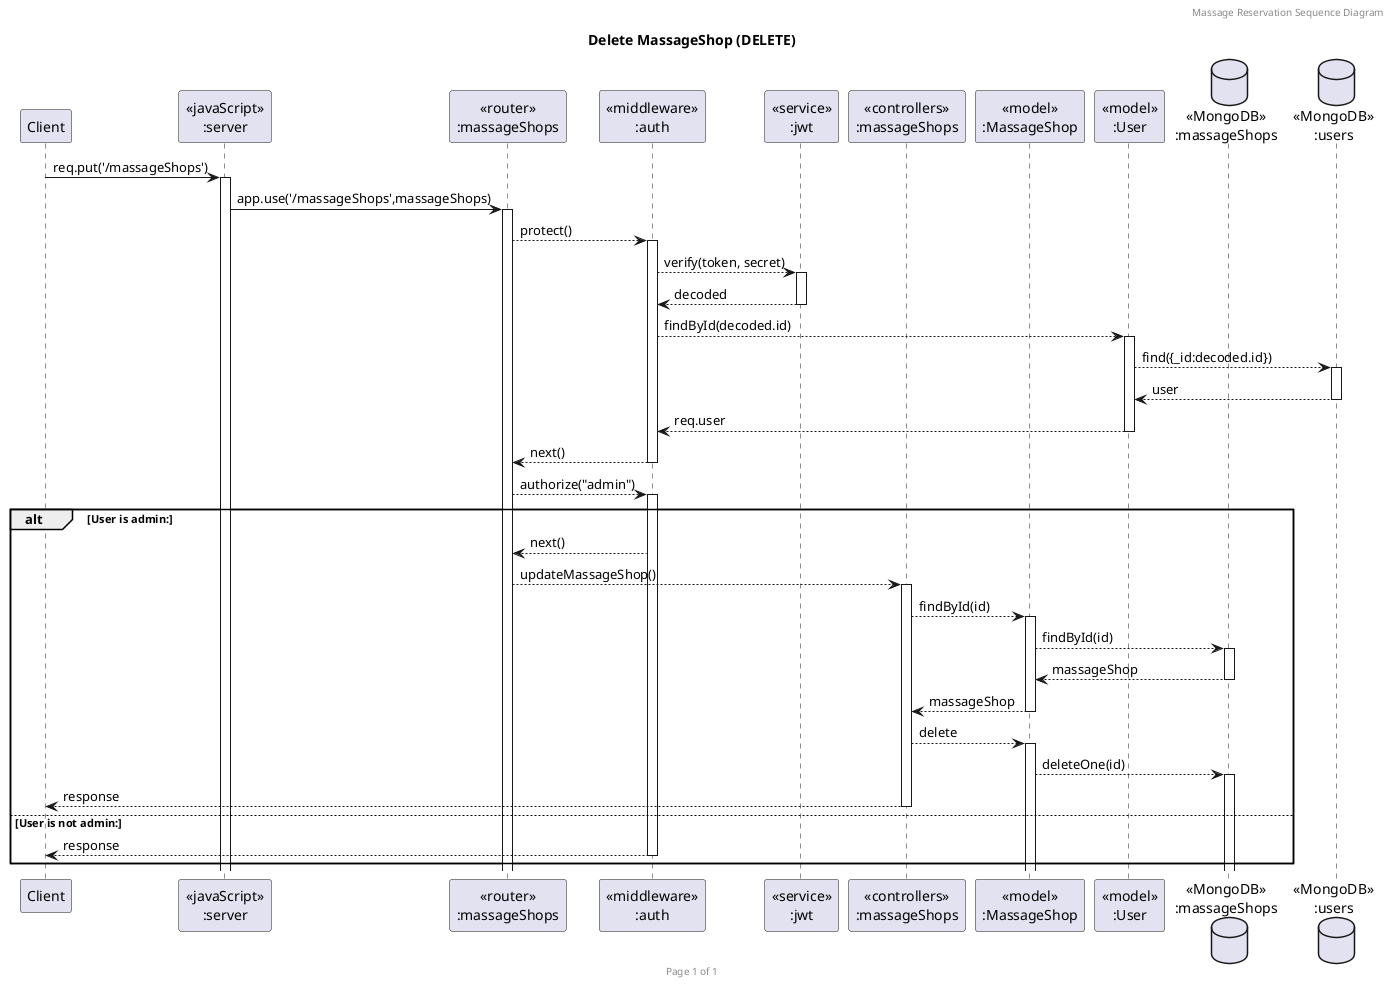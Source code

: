 @startuml Delete MassageShop (DELETE)

header Massage Reservation Sequence Diagram
footer Page %page% of %lastpage%
title "Delete MassageShop (DELETE)"

participant "Client" as client
participant "<<javaScript>>\n:server" as server
participant "<<router>>\n:massageShops" as routerMassageShops
participant "<<middleware>>\n:auth" as middlewareAuth
participant "<<service>>\n:jwt" as jwtAuth
participant "<<controllers>>\n:massageShops" as controllersMassageShops
participant "<<model>>\n:MassageShop" as modelMassageShop
participant "<<model>>\n:User" as modelUser
database "<<MongoDB>>\n:massageShops" as MassageShopsDatabase
database "<<MongoDB>>\n:users" as UsersDatabase

client->server ++:req.put('/massageShops')
server->routerMassageShops ++:app.use('/massageShops',massageShops)

routerMassageShops --> middlewareAuth ++:protect()
middlewareAuth --> jwtAuth ++:verify(token, secret)
middlewareAuth <-- jwtAuth --:decoded
middlewareAuth --> modelUser ++:findById(decoded.id)
modelUser --> UsersDatabase ++: find({_id:decoded.id})
modelUser <-- UsersDatabase --:user
middlewareAuth <-- modelUser --:req.user
routerMassageShops <-- middlewareAuth --:next()

routerMassageShops --> middlewareAuth ++:authorize("admin")

alt User is admin:
    routerMassageShops <-- middlewareAuth :next()
    routerMassageShops --> controllersMassageShops ++:updateMassageShop()
    controllersMassageShops --> modelMassageShop ++:findById(id)
    modelMassageShop --> MassageShopsDatabase ++:findById(id)
    modelMassageShop <-- MassageShopsDatabase --:massageShop
    controllersMassageShops <-- modelMassageShop --:massageShop
    controllersMassageShops --> modelMassageShop ++:delete
    modelMassageShop --> MassageShopsDatabase ++:deleteOne(id)
    client <-- controllersMassageShops --:response
else User is not admin:
    client <-- middlewareAuth --:response
    end

@enduml
